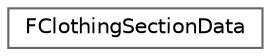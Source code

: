 digraph "Graphical Class Hierarchy"
{
 // INTERACTIVE_SVG=YES
 // LATEX_PDF_SIZE
  bgcolor="transparent";
  edge [fontname=Helvetica,fontsize=10,labelfontname=Helvetica,labelfontsize=10];
  node [fontname=Helvetica,fontsize=10,shape=box,height=0.2,width=0.4];
  rankdir="LR";
  Node0 [id="Node000000",label="FClothingSectionData",height=0.2,width=0.4,color="grey40", fillcolor="white", style="filled",URL="$db/dd6/structFClothingSectionData.html",tooltip=" "];
}

